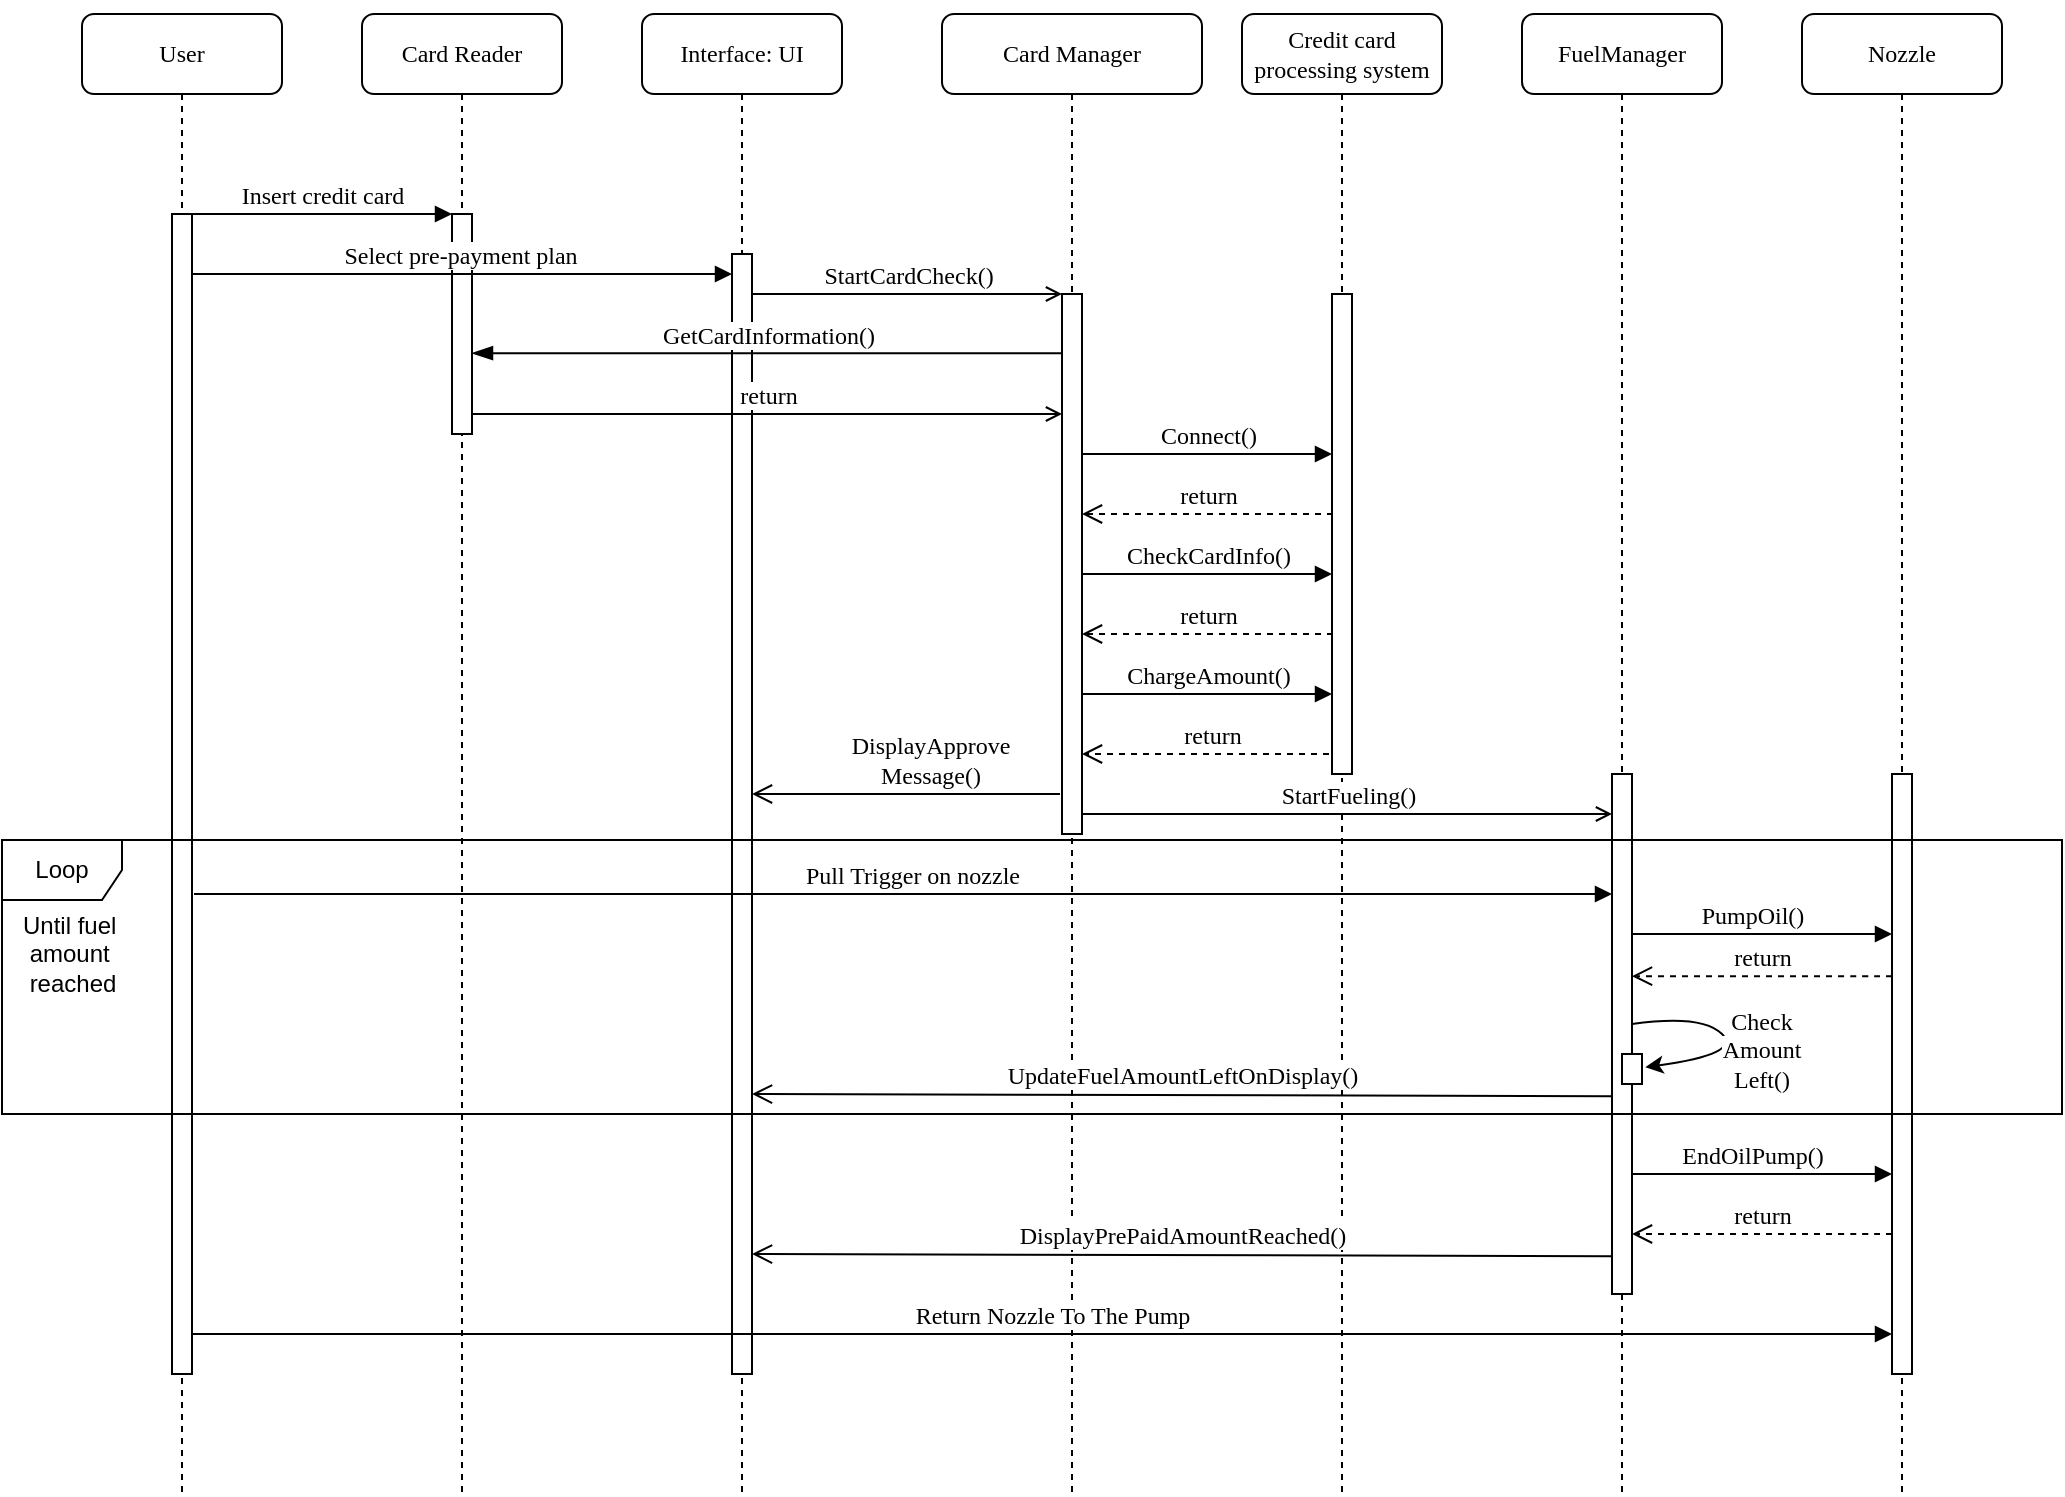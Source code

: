 <mxfile version="26.0.10">
  <diagram name="Page-1" id="13e1069c-82ec-6db2-03f1-153e76fe0fe0">
    <mxGraphModel dx="1160" dy="628" grid="1" gridSize="10" guides="1" tooltips="1" connect="1" arrows="1" fold="1" page="1" pageScale="1" pageWidth="1100" pageHeight="850" background="none" math="0" shadow="0">
      <root>
        <mxCell id="0" />
        <mxCell id="1" parent="0" />
        <mxCell id="iSL0mZkJpwUw8I5giGHB-14" value="&lt;span style=&quot;background-color: light-dark(#ffffff, var(--ge-dark-color, #121212));&quot;&gt;PumpOil()&lt;/span&gt;" style="html=1;verticalAlign=bottom;endArrow=block;labelBackgroundColor=none;fontFamily=Verdana;fontSize=12;elbow=vertical;endFill=1;sourcePerimeterSpacing=0;targetPerimeterSpacing=0;endSize=6;" parent="1" edge="1">
          <mxGeometry relative="1" as="geometry">
            <mxPoint x="865" y="540" as="sourcePoint" />
            <mxPoint x="1005" y="540" as="targetPoint" />
          </mxGeometry>
        </mxCell>
        <mxCell id="7baba1c4bc27f4b0-2" value="Card Reader" style="shape=umlLifeline;perimeter=lifelinePerimeter;whiteSpace=wrap;html=1;container=1;collapsible=0;recursiveResize=0;outlineConnect=0;rounded=1;shadow=0;comic=0;labelBackgroundColor=none;strokeWidth=1;fontFamily=Verdana;fontSize=12;align=center;" parent="1" vertex="1">
          <mxGeometry x="240" y="80" width="100" height="740" as="geometry" />
        </mxCell>
        <mxCell id="7baba1c4bc27f4b0-10" value="" style="html=1;points=[];perimeter=orthogonalPerimeter;rounded=0;shadow=0;comic=0;labelBackgroundColor=none;strokeWidth=1;fontFamily=Verdana;fontSize=12;align=center;" parent="7baba1c4bc27f4b0-2" vertex="1">
          <mxGeometry x="45" y="100" width="10" height="110" as="geometry" />
        </mxCell>
        <mxCell id="7baba1c4bc27f4b0-14" value="&lt;span style=&quot;background-color: light-dark(#ffffff, var(--ge-dark-color, #121212));&quot;&gt;Select pre-payment plan&lt;/span&gt;" style="html=1;verticalAlign=bottom;endArrow=block;labelBackgroundColor=none;fontFamily=Verdana;fontSize=12;elbow=vertical;targetPerimeterSpacing=0;" parent="7baba1c4bc27f4b0-2" source="7baba1c4bc27f4b0-8" edge="1">
          <mxGeometry x="0.011" relative="1" as="geometry">
            <mxPoint x="-90.5" y="130" as="sourcePoint" />
            <mxPoint x="185" y="130" as="targetPoint" />
            <mxPoint as="offset" />
          </mxGeometry>
        </mxCell>
        <mxCell id="7baba1c4bc27f4b0-3" value="Interface: UI" style="shape=umlLifeline;perimeter=lifelinePerimeter;whiteSpace=wrap;html=1;container=1;collapsible=0;recursiveResize=0;outlineConnect=0;rounded=1;shadow=0;comic=0;labelBackgroundColor=none;strokeWidth=1;fontFamily=Verdana;fontSize=12;align=center;" parent="1" vertex="1">
          <mxGeometry x="380" y="80" width="100" height="740" as="geometry" />
        </mxCell>
        <mxCell id="7baba1c4bc27f4b0-13" value="" style="html=1;points=[];perimeter=orthogonalPerimeter;rounded=0;shadow=0;comic=0;labelBackgroundColor=none;strokeWidth=1;fontFamily=Verdana;fontSize=12;align=center;" parent="7baba1c4bc27f4b0-3" vertex="1">
          <mxGeometry x="45" y="120" width="10" height="560" as="geometry" />
        </mxCell>
        <mxCell id="7baba1c4bc27f4b0-4" value="&lt;p&gt;Card Manager&lt;/p&gt;" style="shape=umlLifeline;perimeter=lifelinePerimeter;whiteSpace=wrap;html=1;container=1;collapsible=0;recursiveResize=0;outlineConnect=0;rounded=1;shadow=0;comic=0;labelBackgroundColor=none;strokeWidth=1;fontFamily=Verdana;fontSize=12;align=center;" parent="1" vertex="1">
          <mxGeometry x="530" y="80" width="130" height="740" as="geometry" />
        </mxCell>
        <mxCell id="7baba1c4bc27f4b0-16" value="" style="html=1;points=[];perimeter=orthogonalPerimeter;rounded=0;shadow=0;comic=0;labelBackgroundColor=none;strokeWidth=1;fontFamily=Verdana;fontSize=12;align=center;" parent="7baba1c4bc27f4b0-4" vertex="1">
          <mxGeometry x="60" y="140" width="10" height="270" as="geometry" />
        </mxCell>
        <mxCell id="67eGQXLDQbUscURLAilL-4" value="Connect()" style="html=1;verticalAlign=bottom;endArrow=block;labelBackgroundColor=none;fontFamily=Verdana;fontSize=12;edgeStyle=elbowEdgeStyle;elbow=vertical;targetPerimeterSpacing=1;" parent="7baba1c4bc27f4b0-4" edge="1">
          <mxGeometry relative="1" as="geometry">
            <mxPoint x="70" y="220" as="sourcePoint" />
            <Array as="points" />
            <mxPoint x="195" y="220" as="targetPoint" />
          </mxGeometry>
        </mxCell>
        <mxCell id="67eGQXLDQbUscURLAilL-12" value="&lt;span style=&quot;background-color: light-dark(#ffffff, var(--ge-dark-color, #121212));&quot;&gt;return&lt;/span&gt;" style="html=1;verticalAlign=bottom;endArrow=open;endSize=8;labelBackgroundColor=none;fontFamily=Verdana;fontSize=12;edgeStyle=elbowEdgeStyle;elbow=vertical;dashed=1;" parent="7baba1c4bc27f4b0-4" source="7baba1c4bc27f4b0-5" edge="1">
          <mxGeometry relative="1" as="geometry">
            <mxPoint x="70" y="370" as="targetPoint" />
            <Array as="points">
              <mxPoint x="185" y="370" />
            </Array>
            <mxPoint x="210" y="370" as="sourcePoint" />
          </mxGeometry>
        </mxCell>
        <mxCell id="7baba1c4bc27f4b0-5" value="&lt;p&gt;&lt;font&gt;&lt;span style=&quot;&quot; lang=&quot;EN-US&quot;&gt;Credit card&lt;br&gt;&lt;/span&gt;&lt;span style=&quot;&quot; lang=&quot;EN-US&quot;&gt;processing system&lt;/span&gt;&lt;/font&gt;&lt;/p&gt;" style="shape=umlLifeline;perimeter=lifelinePerimeter;whiteSpace=wrap;html=1;container=1;collapsible=0;recursiveResize=0;outlineConnect=0;rounded=1;shadow=0;comic=0;labelBackgroundColor=none;strokeWidth=1;fontFamily=Verdana;fontSize=12;align=center;" parent="1" vertex="1">
          <mxGeometry x="680" y="80" width="100" height="740" as="geometry" />
        </mxCell>
        <mxCell id="67eGQXLDQbUscURLAilL-6" value="CheckCardInfo()" style="html=1;verticalAlign=bottom;endArrow=block;labelBackgroundColor=none;fontFamily=Verdana;fontSize=12;edgeStyle=elbowEdgeStyle;elbow=vertical;" parent="7baba1c4bc27f4b0-5" edge="1">
          <mxGeometry relative="1" as="geometry">
            <mxPoint x="-80" y="280" as="sourcePoint" />
            <Array as="points" />
            <mxPoint x="45" y="280" as="targetPoint" />
          </mxGeometry>
        </mxCell>
        <mxCell id="iSL0mZkJpwUw8I5giGHB-1" value="&lt;span style=&quot;background-color: light-dark(#ffffff, var(--ge-dark-color, #121212));&quot;&gt;StartFueling()&lt;/span&gt;" style="html=1;verticalAlign=bottom;endArrow=open;labelBackgroundColor=none;fontFamily=Verdana;fontSize=12;elbow=vertical;endFill=0;sourcePerimeterSpacing=0;targetPerimeterSpacing=0;endSize=6;" parent="7baba1c4bc27f4b0-5" edge="1">
          <mxGeometry relative="1" as="geometry">
            <mxPoint x="-80" y="400" as="sourcePoint" />
            <mxPoint x="185" y="400.0" as="targetPoint" />
          </mxGeometry>
        </mxCell>
        <mxCell id="iSL0mZkJpwUw8I5giGHB-13" value="&lt;span style=&quot;background-color: light-dark(#ffffff, var(--ge-dark-color, #121212));&quot;&gt;return&lt;/span&gt;" style="html=1;verticalAlign=bottom;endArrow=open;endSize=8;labelBackgroundColor=none;fontFamily=Verdana;fontSize=12;elbow=vertical;dashed=1;" parent="7baba1c4bc27f4b0-5" edge="1">
          <mxGeometry relative="1" as="geometry">
            <mxPoint x="-80" y="310" as="targetPoint" />
            <mxPoint x="45.5" y="310" as="sourcePoint" />
          </mxGeometry>
        </mxCell>
        <mxCell id="7baba1c4bc27f4b0-6" value="FuelManager" style="shape=umlLifeline;perimeter=lifelinePerimeter;whiteSpace=wrap;html=1;container=1;collapsible=0;recursiveResize=0;outlineConnect=0;rounded=1;shadow=0;comic=0;labelBackgroundColor=none;strokeWidth=1;fontFamily=Verdana;fontSize=12;align=center;" parent="1" vertex="1">
          <mxGeometry x="820" y="80" width="100" height="740" as="geometry" />
        </mxCell>
        <mxCell id="sEsgE9jjAUsGSZsPWNn8-6" value="&lt;span style=&quot;background-color: light-dark(#ffffff, var(--ge-dark-color, #121212));&quot;&gt;EndOilPump()&lt;/span&gt;" style="html=1;verticalAlign=bottom;endArrow=block;labelBackgroundColor=none;fontFamily=Verdana;fontSize=12;elbow=vertical;endFill=1;sourcePerimeterSpacing=0;targetPerimeterSpacing=0;endSize=6;" edge="1" parent="7baba1c4bc27f4b0-6">
          <mxGeometry relative="1" as="geometry">
            <mxPoint x="45" y="580" as="sourcePoint" />
            <mxPoint x="185" y="580" as="targetPoint" />
          </mxGeometry>
        </mxCell>
        <mxCell id="7baba1c4bc27f4b0-28" value="" style="html=1;points=[];perimeter=orthogonalPerimeter;rounded=0;shadow=0;comic=0;labelBackgroundColor=none;strokeWidth=1;fontFamily=Verdana;fontSize=12;align=center;" parent="7baba1c4bc27f4b0-6" vertex="1">
          <mxGeometry x="45" y="380" width="10" height="260" as="geometry" />
        </mxCell>
        <mxCell id="7baba1c4bc27f4b0-7" value="Nozzle" style="shape=umlLifeline;perimeter=lifelinePerimeter;whiteSpace=wrap;html=1;container=1;collapsible=0;recursiveResize=0;outlineConnect=0;rounded=1;shadow=0;comic=0;labelBackgroundColor=none;strokeWidth=1;fontFamily=Verdana;fontSize=12;align=center;" parent="1" vertex="1">
          <mxGeometry x="960" y="80" width="100" height="740" as="geometry" />
        </mxCell>
        <mxCell id="sEsgE9jjAUsGSZsPWNn8-7" value="&lt;span style=&quot;background-color: light-dark(#ffffff, var(--ge-dark-color, #121212));&quot;&gt;return&lt;/span&gt;" style="html=1;verticalAlign=bottom;endArrow=open;endSize=8;labelBackgroundColor=none;fontFamily=Verdana;fontSize=12;edgeStyle=elbowEdgeStyle;elbow=vertical;dashed=1;" edge="1" parent="7baba1c4bc27f4b0-7">
          <mxGeometry relative="1" as="geometry">
            <mxPoint x="-85" y="610" as="targetPoint" />
            <Array as="points">
              <mxPoint x="30" y="610" />
            </Array>
            <mxPoint x="45" y="610" as="sourcePoint" />
          </mxGeometry>
        </mxCell>
        <mxCell id="7baba1c4bc27f4b0-8" value="User" style="shape=umlLifeline;perimeter=lifelinePerimeter;whiteSpace=wrap;html=1;container=1;collapsible=0;recursiveResize=0;outlineConnect=0;rounded=1;shadow=0;comic=0;labelBackgroundColor=none;strokeWidth=1;fontFamily=Verdana;fontSize=12;align=center;" parent="1" vertex="1">
          <mxGeometry x="100" y="80" width="100" height="740" as="geometry" />
        </mxCell>
        <mxCell id="7baba1c4bc27f4b0-9" value="" style="html=1;points=[];perimeter=orthogonalPerimeter;rounded=0;shadow=0;comic=0;labelBackgroundColor=none;strokeWidth=1;fontFamily=Verdana;fontSize=12;align=center;" parent="7baba1c4bc27f4b0-8" vertex="1">
          <mxGeometry x="45" y="100" width="10" height="580" as="geometry" />
        </mxCell>
        <mxCell id="7baba1c4bc27f4b0-17" value="StartCardCheck()" style="html=1;verticalAlign=bottom;endArrow=open;labelBackgroundColor=none;fontFamily=Verdana;fontSize=12;edgeStyle=elbowEdgeStyle;elbow=vertical;endFill=0;" parent="1" source="7baba1c4bc27f4b0-13" target="7baba1c4bc27f4b0-16" edge="1">
          <mxGeometry relative="1" as="geometry">
            <mxPoint x="510" y="220" as="sourcePoint" />
            <Array as="points">
              <mxPoint x="460" y="220" />
            </Array>
          </mxGeometry>
        </mxCell>
        <mxCell id="7baba1c4bc27f4b0-19" value="" style="html=1;points=[];perimeter=orthogonalPerimeter;rounded=0;shadow=0;comic=0;labelBackgroundColor=none;strokeWidth=1;fontFamily=Verdana;fontSize=12;align=center;" parent="1" vertex="1">
          <mxGeometry x="725" y="220" width="10" height="240" as="geometry" />
        </mxCell>
        <mxCell id="7baba1c4bc27f4b0-25" value="" style="html=1;points=[];perimeter=orthogonalPerimeter;rounded=0;shadow=0;comic=0;labelBackgroundColor=none;strokeColor=#000000;strokeWidth=1;fillColor=#FFFFFF;fontFamily=Verdana;fontSize=12;fontColor=#000000;align=center;" parent="1" vertex="1">
          <mxGeometry x="1005" y="460" width="10" height="300" as="geometry" />
        </mxCell>
        <mxCell id="7baba1c4bc27f4b0-11" value="Insert credit card" style="html=1;verticalAlign=bottom;endArrow=block;entryX=0;entryY=0;labelBackgroundColor=none;fontFamily=Verdana;fontSize=12;edgeStyle=elbowEdgeStyle;elbow=vertical;" parent="1" source="7baba1c4bc27f4b0-9" target="7baba1c4bc27f4b0-10" edge="1">
          <mxGeometry relative="1" as="geometry">
            <mxPoint x="220" y="190" as="sourcePoint" />
          </mxGeometry>
        </mxCell>
        <mxCell id="67eGQXLDQbUscURLAilL-2" value="&lt;span style=&quot;background-color: light-dark(#ffffff, var(--ge-dark-color, #121212));&quot;&gt;GetCardInformation()&lt;/span&gt;" style="html=1;verticalAlign=bottom;endArrow=blockThin;endSize=8;labelBackgroundColor=none;fontFamily=Verdana;fontSize=12;edgeStyle=elbowEdgeStyle;elbow=vertical;endFill=1;" parent="1" edge="1">
          <mxGeometry relative="1" as="geometry">
            <mxPoint x="295" y="250" as="targetPoint" />
            <Array as="points">
              <mxPoint x="530" y="249.58" />
              <mxPoint x="560" y="249.58" />
            </Array>
            <mxPoint x="590" y="249.58" as="sourcePoint" />
          </mxGeometry>
        </mxCell>
        <mxCell id="67eGQXLDQbUscURLAilL-3" value="&lt;span style=&quot;background-color: rgb(255, 255, 255);&quot;&gt;return&lt;/span&gt;" style="html=1;verticalAlign=bottom;endArrow=open;labelBackgroundColor=none;fontFamily=Verdana;fontSize=12;edgeStyle=elbowEdgeStyle;elbow=vertical;endFill=0;" parent="1" edge="1">
          <mxGeometry relative="1" as="geometry">
            <mxPoint x="295" y="280" as="sourcePoint" />
            <Array as="points">
              <mxPoint x="305" y="280" />
            </Array>
            <mxPoint x="590" y="280" as="targetPoint" />
          </mxGeometry>
        </mxCell>
        <mxCell id="67eGQXLDQbUscURLAilL-10" value="ChargeAmount()" style="html=1;verticalAlign=bottom;endArrow=block;labelBackgroundColor=none;fontFamily=Verdana;fontSize=12;elbow=vertical;" parent="1" edge="1">
          <mxGeometry relative="1" as="geometry">
            <mxPoint x="600" y="420" as="sourcePoint" />
            <mxPoint x="725" y="420" as="targetPoint" />
          </mxGeometry>
        </mxCell>
        <mxCell id="67eGQXLDQbUscURLAilL-13" value="&lt;span style=&quot;background-color: rgb(255, 255, 255);&quot;&gt;DisplayApprove&lt;/span&gt;&lt;div&gt;&lt;span style=&quot;background-color: rgb(255, 255, 255);&quot;&gt;Message()&lt;/span&gt;&lt;/div&gt;" style="html=1;verticalAlign=bottom;endArrow=open;endSize=8;labelBackgroundColor=none;fontFamily=Verdana;fontSize=12;elbow=vertical;endFill=0;" parent="1" edge="1">
          <mxGeometry x="-0.154" relative="1" as="geometry">
            <mxPoint x="435" y="470" as="targetPoint" />
            <mxPoint x="589" y="470" as="sourcePoint" />
            <mxPoint as="offset" />
          </mxGeometry>
        </mxCell>
        <mxCell id="67eGQXLDQbUscURLAilL-8" value="&lt;span style=&quot;background-color: light-dark(#ffffff, var(--ge-dark-color, #121212));&quot;&gt;return&lt;/span&gt;" style="html=1;verticalAlign=bottom;endArrow=open;endSize=8;labelBackgroundColor=none;fontFamily=Verdana;fontSize=12;elbow=vertical;dashed=1;" parent="1" edge="1">
          <mxGeometry relative="1" as="geometry">
            <mxPoint x="600" y="330" as="targetPoint" />
            <mxPoint x="725.5" y="330" as="sourcePoint" />
          </mxGeometry>
        </mxCell>
        <mxCell id="67eGQXLDQbUscURLAilL-14" value="Loop" style="shape=umlFrame;whiteSpace=wrap;html=1;pointerEvents=0;" parent="1" vertex="1">
          <mxGeometry x="60" y="493" width="1030" height="137" as="geometry" />
        </mxCell>
        <mxCell id="iSL0mZkJpwUw8I5giGHB-15" value="&lt;span style=&quot;background-color: light-dark(#ffffff, var(--ge-dark-color, #121212));&quot;&gt;Pull Trigger on nozzle&lt;/span&gt;" style="html=1;verticalAlign=bottom;endArrow=block;labelBackgroundColor=none;fontFamily=Verdana;fontSize=12;elbow=vertical;exitX=0.7;exitY=0.068;exitDx=0;exitDy=0;exitPerimeter=0;targetPerimeterSpacing=0;" parent="1" edge="1">
          <mxGeometry x="0.011" relative="1" as="geometry">
            <mxPoint x="156" y="520" as="sourcePoint" />
            <mxPoint x="865" y="520" as="targetPoint" />
            <mxPoint as="offset" />
          </mxGeometry>
        </mxCell>
        <mxCell id="sEsgE9jjAUsGSZsPWNn8-1" value="&lt;span style=&quot;background-color: rgb(255, 255, 255);&quot;&gt;UpdateFuelAmountLeftOnDisplay()&lt;/span&gt;" style="html=1;verticalAlign=bottom;endArrow=open;endSize=8;labelBackgroundColor=none;fontFamily=Verdana;fontSize=12;elbow=vertical;endFill=0;" edge="1" parent="1">
          <mxGeometry y="-1" relative="1" as="geometry">
            <mxPoint x="435" y="620" as="targetPoint" />
            <mxPoint x="865" y="621.08" as="sourcePoint" />
            <mxPoint as="offset" />
          </mxGeometry>
        </mxCell>
        <mxCell id="sEsgE9jjAUsGSZsPWNn8-2" value="" style="html=1;points=[];perimeter=orthogonalPerimeter;rounded=0;shadow=0;comic=0;labelBackgroundColor=none;strokeWidth=1;fontFamily=Verdana;fontSize=12;align=center;" vertex="1" parent="1">
          <mxGeometry x="870" y="600" width="10" height="15" as="geometry" />
        </mxCell>
        <mxCell id="sEsgE9jjAUsGSZsPWNn8-4" value="" style="curved=1;endArrow=classic;html=1;rounded=0;entryX=1.167;entryY=0.44;entryDx=0;entryDy=0;entryPerimeter=0;" edge="1" parent="1" target="sEsgE9jjAUsGSZsPWNn8-2">
          <mxGeometry width="50" height="50" relative="1" as="geometry">
            <mxPoint x="875" y="585" as="sourcePoint" />
            <mxPoint x="930" y="500" as="targetPoint" />
            <Array as="points">
              <mxPoint x="910" y="580" />
              <mxPoint x="930" y="600" />
            </Array>
          </mxGeometry>
        </mxCell>
        <mxCell id="sEsgE9jjAUsGSZsPWNn8-5" value="&lt;span style=&quot;color: rgb(0, 0, 0); font-family: Verdana; font-size: 12px; font-style: normal; font-variant-ligatures: normal; font-variant-caps: normal; font-weight: 400; letter-spacing: normal; orphans: 2; text-indent: 0px; text-transform: none; widows: 2; word-spacing: 0px; -webkit-text-stroke-width: 0px; white-space: nowrap; background-color: rgb(255, 255, 255); text-decoration-thickness: initial; text-decoration-style: initial; text-decoration-color: initial; float: none; display: inline !important;&quot;&gt;Check&lt;/span&gt;&lt;div&gt;&lt;span style=&quot;color: rgb(0, 0, 0); font-family: Verdana; font-size: 12px; font-style: normal; font-variant-ligatures: normal; font-variant-caps: normal; font-weight: 400; letter-spacing: normal; orphans: 2; text-indent: 0px; text-transform: none; widows: 2; word-spacing: 0px; -webkit-text-stroke-width: 0px; white-space: nowrap; background-color: rgb(255, 255, 255); text-decoration-thickness: initial; text-decoration-style: initial; text-decoration-color: initial; float: none; display: inline !important;&quot;&gt;Amount&lt;/span&gt;&lt;div style=&quot;&quot;&gt;&lt;span style=&quot;color: rgb(0, 0, 0); font-family: Verdana; font-size: 12px; font-style: normal; font-variant-ligatures: normal; font-variant-caps: normal; font-weight: 400; letter-spacing: normal; orphans: 2; text-indent: 0px; text-transform: none; widows: 2; word-spacing: 0px; -webkit-text-stroke-width: 0px; white-space: nowrap; background-color: rgb(255, 255, 255); text-decoration-thickness: initial; text-decoration-style: initial; text-decoration-color: initial; float: none; display: inline !important;&quot;&gt;Left()&lt;/span&gt;&lt;/div&gt;&lt;/div&gt;" style="text;whiteSpace=wrap;html=1;align=center;verticalAlign=middle;" vertex="1" parent="1">
          <mxGeometry x="910" y="570" width="60" height="55" as="geometry" />
        </mxCell>
        <mxCell id="sEsgE9jjAUsGSZsPWNn8-8" value="&lt;span style=&quot;background-color: rgb(255, 255, 255);&quot;&gt;DisplayPrePaidAmountReached()&lt;/span&gt;" style="html=1;verticalAlign=bottom;endArrow=open;endSize=8;labelBackgroundColor=none;fontFamily=Verdana;fontSize=12;elbow=vertical;endFill=0;" edge="1" parent="1">
          <mxGeometry y="-1" relative="1" as="geometry">
            <mxPoint x="435" y="700" as="targetPoint" />
            <mxPoint x="865" y="701.08" as="sourcePoint" />
            <mxPoint as="offset" />
          </mxGeometry>
        </mxCell>
        <mxCell id="sEsgE9jjAUsGSZsPWNn8-9" value="&lt;span style=&quot;background-color: light-dark(#ffffff, var(--ge-dark-color, #121212));&quot;&gt;return&lt;/span&gt;" style="html=1;verticalAlign=bottom;endArrow=open;endSize=8;labelBackgroundColor=none;fontFamily=Verdana;fontSize=12;edgeStyle=elbowEdgeStyle;elbow=vertical;dashed=1;" edge="1" parent="1">
          <mxGeometry relative="1" as="geometry">
            <mxPoint x="875" y="561.08" as="targetPoint" />
            <Array as="points">
              <mxPoint x="990" y="561.08" />
            </Array>
            <mxPoint x="1005" y="561.08" as="sourcePoint" />
          </mxGeometry>
        </mxCell>
        <mxCell id="sEsgE9jjAUsGSZsPWNn8-10" value="&lt;span style=&quot;background-color: light-dark(#ffffff, var(--ge-dark-color, #121212));&quot;&gt;Return Nozzle To The Pump&lt;/span&gt;" style="html=1;verticalAlign=bottom;endArrow=block;labelBackgroundColor=none;fontFamily=Verdana;fontSize=12;elbow=vertical;exitX=0.7;exitY=0.068;exitDx=0;exitDy=0;exitPerimeter=0;targetPerimeterSpacing=0;" edge="1" parent="1">
          <mxGeometry x="0.011" relative="1" as="geometry">
            <mxPoint x="155" y="740" as="sourcePoint" />
            <mxPoint x="1005" y="740" as="targetPoint" />
            <mxPoint as="offset" />
          </mxGeometry>
        </mxCell>
        <mxCell id="sEsgE9jjAUsGSZsPWNn8-11" value="Until fuel&amp;nbsp;&lt;div&gt;amount&amp;nbsp;&lt;/div&gt;&lt;div&gt;reached&lt;/div&gt;" style="text;html=1;align=center;verticalAlign=middle;resizable=0;points=[];autosize=1;strokeColor=none;fillColor=none;" vertex="1" parent="1">
          <mxGeometry x="60" y="520" width="70" height="60" as="geometry" />
        </mxCell>
      </root>
    </mxGraphModel>
  </diagram>
</mxfile>
